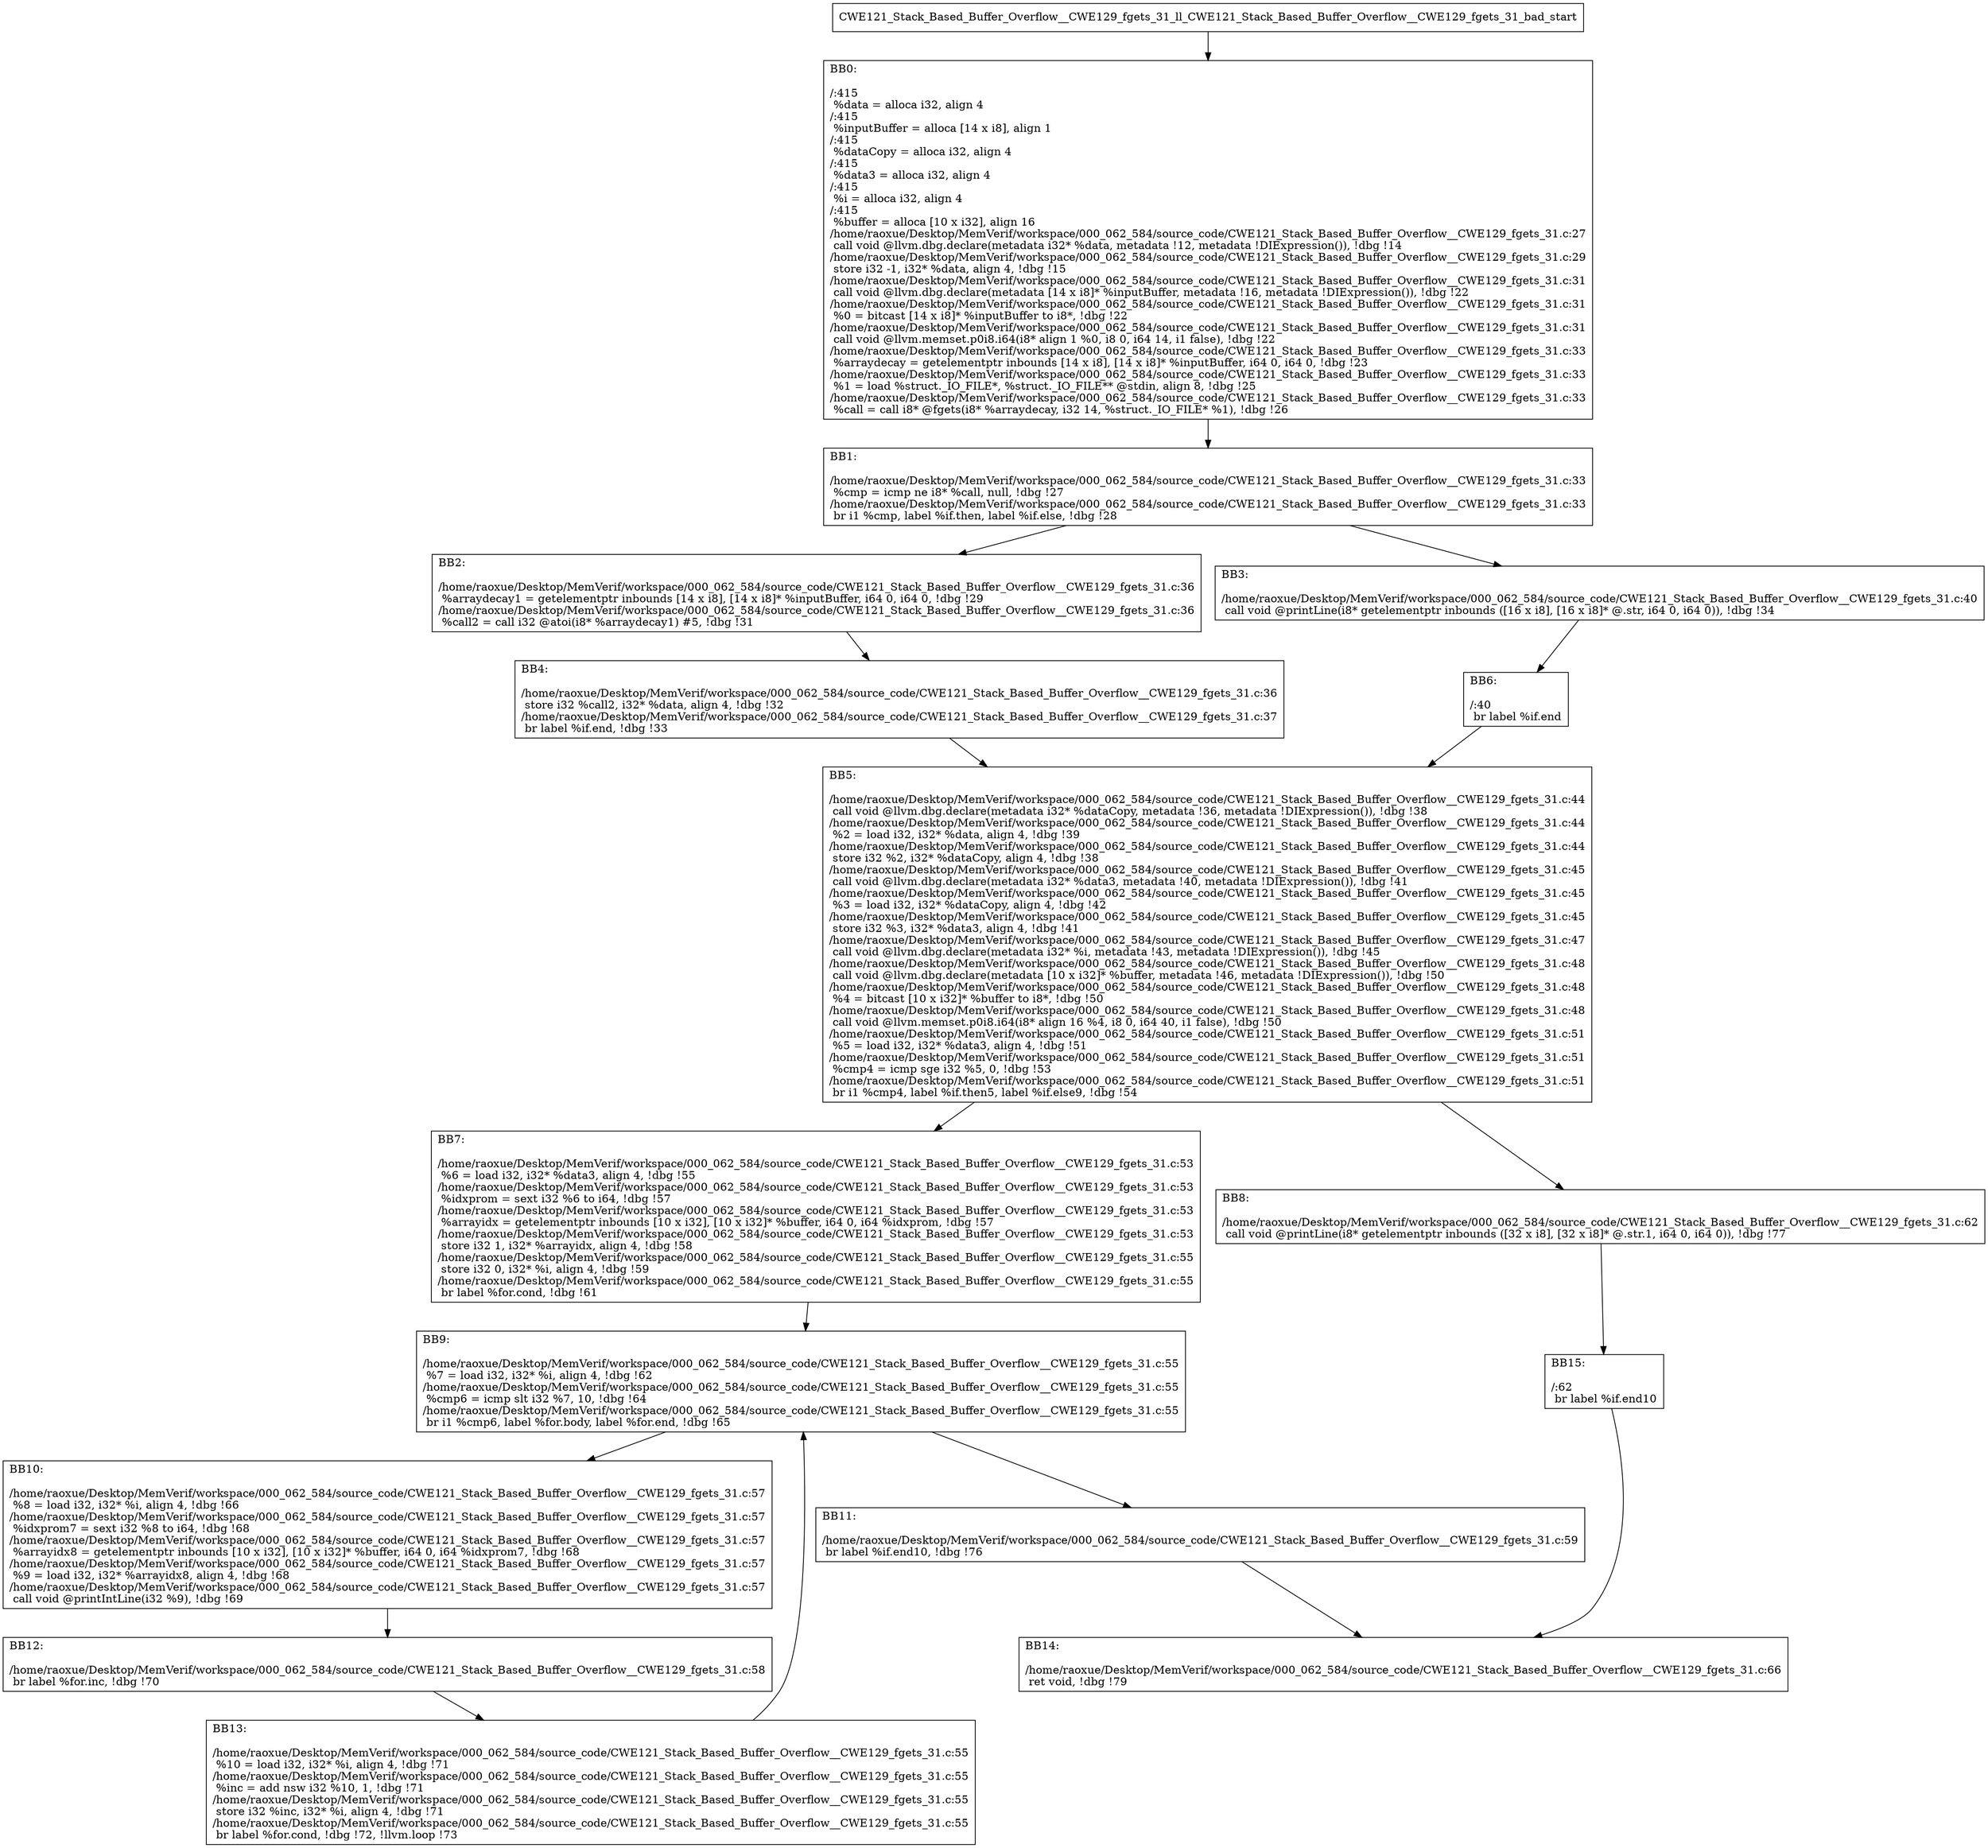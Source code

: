 digraph "CFG for'CWE121_Stack_Based_Buffer_Overflow__CWE129_fgets_31_ll_CWE121_Stack_Based_Buffer_Overflow__CWE129_fgets_31_bad' function" {
	BBCWE121_Stack_Based_Buffer_Overflow__CWE129_fgets_31_ll_CWE121_Stack_Based_Buffer_Overflow__CWE129_fgets_31_bad_start[shape=record,label="{CWE121_Stack_Based_Buffer_Overflow__CWE129_fgets_31_ll_CWE121_Stack_Based_Buffer_Overflow__CWE129_fgets_31_bad_start}"];
	BBCWE121_Stack_Based_Buffer_Overflow__CWE129_fgets_31_ll_CWE121_Stack_Based_Buffer_Overflow__CWE129_fgets_31_bad_start-> CWE121_Stack_Based_Buffer_Overflow__CWE129_fgets_31_ll_CWE121_Stack_Based_Buffer_Overflow__CWE129_fgets_31_badBB0;
	CWE121_Stack_Based_Buffer_Overflow__CWE129_fgets_31_ll_CWE121_Stack_Based_Buffer_Overflow__CWE129_fgets_31_badBB0 [shape=record, label="{BB0:\l\l/:415\l
  %data = alloca i32, align 4\l
/:415\l
  %inputBuffer = alloca [14 x i8], align 1\l
/:415\l
  %dataCopy = alloca i32, align 4\l
/:415\l
  %data3 = alloca i32, align 4\l
/:415\l
  %i = alloca i32, align 4\l
/:415\l
  %buffer = alloca [10 x i32], align 16\l
/home/raoxue/Desktop/MemVerif/workspace/000_062_584/source_code/CWE121_Stack_Based_Buffer_Overflow__CWE129_fgets_31.c:27\l
  call void @llvm.dbg.declare(metadata i32* %data, metadata !12, metadata !DIExpression()), !dbg !14\l
/home/raoxue/Desktop/MemVerif/workspace/000_062_584/source_code/CWE121_Stack_Based_Buffer_Overflow__CWE129_fgets_31.c:29\l
  store i32 -1, i32* %data, align 4, !dbg !15\l
/home/raoxue/Desktop/MemVerif/workspace/000_062_584/source_code/CWE121_Stack_Based_Buffer_Overflow__CWE129_fgets_31.c:31\l
  call void @llvm.dbg.declare(metadata [14 x i8]* %inputBuffer, metadata !16, metadata !DIExpression()), !dbg !22\l
/home/raoxue/Desktop/MemVerif/workspace/000_062_584/source_code/CWE121_Stack_Based_Buffer_Overflow__CWE129_fgets_31.c:31\l
  %0 = bitcast [14 x i8]* %inputBuffer to i8*, !dbg !22\l
/home/raoxue/Desktop/MemVerif/workspace/000_062_584/source_code/CWE121_Stack_Based_Buffer_Overflow__CWE129_fgets_31.c:31\l
  call void @llvm.memset.p0i8.i64(i8* align 1 %0, i8 0, i64 14, i1 false), !dbg !22\l
/home/raoxue/Desktop/MemVerif/workspace/000_062_584/source_code/CWE121_Stack_Based_Buffer_Overflow__CWE129_fgets_31.c:33\l
  %arraydecay = getelementptr inbounds [14 x i8], [14 x i8]* %inputBuffer, i64 0, i64 0, !dbg !23\l
/home/raoxue/Desktop/MemVerif/workspace/000_062_584/source_code/CWE121_Stack_Based_Buffer_Overflow__CWE129_fgets_31.c:33\l
  %1 = load %struct._IO_FILE*, %struct._IO_FILE** @stdin, align 8, !dbg !25\l
/home/raoxue/Desktop/MemVerif/workspace/000_062_584/source_code/CWE121_Stack_Based_Buffer_Overflow__CWE129_fgets_31.c:33\l
  %call = call i8* @fgets(i8* %arraydecay, i32 14, %struct._IO_FILE* %1), !dbg !26\l
}"];
	CWE121_Stack_Based_Buffer_Overflow__CWE129_fgets_31_ll_CWE121_Stack_Based_Buffer_Overflow__CWE129_fgets_31_badBB0-> CWE121_Stack_Based_Buffer_Overflow__CWE129_fgets_31_ll_CWE121_Stack_Based_Buffer_Overflow__CWE129_fgets_31_badBB1;
	CWE121_Stack_Based_Buffer_Overflow__CWE129_fgets_31_ll_CWE121_Stack_Based_Buffer_Overflow__CWE129_fgets_31_badBB1 [shape=record, label="{BB1:\l\l/home/raoxue/Desktop/MemVerif/workspace/000_062_584/source_code/CWE121_Stack_Based_Buffer_Overflow__CWE129_fgets_31.c:33\l
  %cmp = icmp ne i8* %call, null, !dbg !27\l
/home/raoxue/Desktop/MemVerif/workspace/000_062_584/source_code/CWE121_Stack_Based_Buffer_Overflow__CWE129_fgets_31.c:33\l
  br i1 %cmp, label %if.then, label %if.else, !dbg !28\l
}"];
	CWE121_Stack_Based_Buffer_Overflow__CWE129_fgets_31_ll_CWE121_Stack_Based_Buffer_Overflow__CWE129_fgets_31_badBB1-> CWE121_Stack_Based_Buffer_Overflow__CWE129_fgets_31_ll_CWE121_Stack_Based_Buffer_Overflow__CWE129_fgets_31_badBB2;
	CWE121_Stack_Based_Buffer_Overflow__CWE129_fgets_31_ll_CWE121_Stack_Based_Buffer_Overflow__CWE129_fgets_31_badBB1-> CWE121_Stack_Based_Buffer_Overflow__CWE129_fgets_31_ll_CWE121_Stack_Based_Buffer_Overflow__CWE129_fgets_31_badBB3;
	CWE121_Stack_Based_Buffer_Overflow__CWE129_fgets_31_ll_CWE121_Stack_Based_Buffer_Overflow__CWE129_fgets_31_badBB2 [shape=record, label="{BB2:\l\l/home/raoxue/Desktop/MemVerif/workspace/000_062_584/source_code/CWE121_Stack_Based_Buffer_Overflow__CWE129_fgets_31.c:36\l
  %arraydecay1 = getelementptr inbounds [14 x i8], [14 x i8]* %inputBuffer, i64 0, i64 0, !dbg !29\l
/home/raoxue/Desktop/MemVerif/workspace/000_062_584/source_code/CWE121_Stack_Based_Buffer_Overflow__CWE129_fgets_31.c:36\l
  %call2 = call i32 @atoi(i8* %arraydecay1) #5, !dbg !31\l
}"];
	CWE121_Stack_Based_Buffer_Overflow__CWE129_fgets_31_ll_CWE121_Stack_Based_Buffer_Overflow__CWE129_fgets_31_badBB2-> CWE121_Stack_Based_Buffer_Overflow__CWE129_fgets_31_ll_CWE121_Stack_Based_Buffer_Overflow__CWE129_fgets_31_badBB4;
	CWE121_Stack_Based_Buffer_Overflow__CWE129_fgets_31_ll_CWE121_Stack_Based_Buffer_Overflow__CWE129_fgets_31_badBB4 [shape=record, label="{BB4:\l\l/home/raoxue/Desktop/MemVerif/workspace/000_062_584/source_code/CWE121_Stack_Based_Buffer_Overflow__CWE129_fgets_31.c:36\l
  store i32 %call2, i32* %data, align 4, !dbg !32\l
/home/raoxue/Desktop/MemVerif/workspace/000_062_584/source_code/CWE121_Stack_Based_Buffer_Overflow__CWE129_fgets_31.c:37\l
  br label %if.end, !dbg !33\l
}"];
	CWE121_Stack_Based_Buffer_Overflow__CWE129_fgets_31_ll_CWE121_Stack_Based_Buffer_Overflow__CWE129_fgets_31_badBB4-> CWE121_Stack_Based_Buffer_Overflow__CWE129_fgets_31_ll_CWE121_Stack_Based_Buffer_Overflow__CWE129_fgets_31_badBB5;
	CWE121_Stack_Based_Buffer_Overflow__CWE129_fgets_31_ll_CWE121_Stack_Based_Buffer_Overflow__CWE129_fgets_31_badBB3 [shape=record, label="{BB3:\l\l/home/raoxue/Desktop/MemVerif/workspace/000_062_584/source_code/CWE121_Stack_Based_Buffer_Overflow__CWE129_fgets_31.c:40\l
  call void @printLine(i8* getelementptr inbounds ([16 x i8], [16 x i8]* @.str, i64 0, i64 0)), !dbg !34\l
}"];
	CWE121_Stack_Based_Buffer_Overflow__CWE129_fgets_31_ll_CWE121_Stack_Based_Buffer_Overflow__CWE129_fgets_31_badBB3-> CWE121_Stack_Based_Buffer_Overflow__CWE129_fgets_31_ll_CWE121_Stack_Based_Buffer_Overflow__CWE129_fgets_31_badBB6;
	CWE121_Stack_Based_Buffer_Overflow__CWE129_fgets_31_ll_CWE121_Stack_Based_Buffer_Overflow__CWE129_fgets_31_badBB6 [shape=record, label="{BB6:\l\l/:40\l
  br label %if.end\l
}"];
	CWE121_Stack_Based_Buffer_Overflow__CWE129_fgets_31_ll_CWE121_Stack_Based_Buffer_Overflow__CWE129_fgets_31_badBB6-> CWE121_Stack_Based_Buffer_Overflow__CWE129_fgets_31_ll_CWE121_Stack_Based_Buffer_Overflow__CWE129_fgets_31_badBB5;
	CWE121_Stack_Based_Buffer_Overflow__CWE129_fgets_31_ll_CWE121_Stack_Based_Buffer_Overflow__CWE129_fgets_31_badBB5 [shape=record, label="{BB5:\l\l/home/raoxue/Desktop/MemVerif/workspace/000_062_584/source_code/CWE121_Stack_Based_Buffer_Overflow__CWE129_fgets_31.c:44\l
  call void @llvm.dbg.declare(metadata i32* %dataCopy, metadata !36, metadata !DIExpression()), !dbg !38\l
/home/raoxue/Desktop/MemVerif/workspace/000_062_584/source_code/CWE121_Stack_Based_Buffer_Overflow__CWE129_fgets_31.c:44\l
  %2 = load i32, i32* %data, align 4, !dbg !39\l
/home/raoxue/Desktop/MemVerif/workspace/000_062_584/source_code/CWE121_Stack_Based_Buffer_Overflow__CWE129_fgets_31.c:44\l
  store i32 %2, i32* %dataCopy, align 4, !dbg !38\l
/home/raoxue/Desktop/MemVerif/workspace/000_062_584/source_code/CWE121_Stack_Based_Buffer_Overflow__CWE129_fgets_31.c:45\l
  call void @llvm.dbg.declare(metadata i32* %data3, metadata !40, metadata !DIExpression()), !dbg !41\l
/home/raoxue/Desktop/MemVerif/workspace/000_062_584/source_code/CWE121_Stack_Based_Buffer_Overflow__CWE129_fgets_31.c:45\l
  %3 = load i32, i32* %dataCopy, align 4, !dbg !42\l
/home/raoxue/Desktop/MemVerif/workspace/000_062_584/source_code/CWE121_Stack_Based_Buffer_Overflow__CWE129_fgets_31.c:45\l
  store i32 %3, i32* %data3, align 4, !dbg !41\l
/home/raoxue/Desktop/MemVerif/workspace/000_062_584/source_code/CWE121_Stack_Based_Buffer_Overflow__CWE129_fgets_31.c:47\l
  call void @llvm.dbg.declare(metadata i32* %i, metadata !43, metadata !DIExpression()), !dbg !45\l
/home/raoxue/Desktop/MemVerif/workspace/000_062_584/source_code/CWE121_Stack_Based_Buffer_Overflow__CWE129_fgets_31.c:48\l
  call void @llvm.dbg.declare(metadata [10 x i32]* %buffer, metadata !46, metadata !DIExpression()), !dbg !50\l
/home/raoxue/Desktop/MemVerif/workspace/000_062_584/source_code/CWE121_Stack_Based_Buffer_Overflow__CWE129_fgets_31.c:48\l
  %4 = bitcast [10 x i32]* %buffer to i8*, !dbg !50\l
/home/raoxue/Desktop/MemVerif/workspace/000_062_584/source_code/CWE121_Stack_Based_Buffer_Overflow__CWE129_fgets_31.c:48\l
  call void @llvm.memset.p0i8.i64(i8* align 16 %4, i8 0, i64 40, i1 false), !dbg !50\l
/home/raoxue/Desktop/MemVerif/workspace/000_062_584/source_code/CWE121_Stack_Based_Buffer_Overflow__CWE129_fgets_31.c:51\l
  %5 = load i32, i32* %data3, align 4, !dbg !51\l
/home/raoxue/Desktop/MemVerif/workspace/000_062_584/source_code/CWE121_Stack_Based_Buffer_Overflow__CWE129_fgets_31.c:51\l
  %cmp4 = icmp sge i32 %5, 0, !dbg !53\l
/home/raoxue/Desktop/MemVerif/workspace/000_062_584/source_code/CWE121_Stack_Based_Buffer_Overflow__CWE129_fgets_31.c:51\l
  br i1 %cmp4, label %if.then5, label %if.else9, !dbg !54\l
}"];
	CWE121_Stack_Based_Buffer_Overflow__CWE129_fgets_31_ll_CWE121_Stack_Based_Buffer_Overflow__CWE129_fgets_31_badBB5-> CWE121_Stack_Based_Buffer_Overflow__CWE129_fgets_31_ll_CWE121_Stack_Based_Buffer_Overflow__CWE129_fgets_31_badBB7;
	CWE121_Stack_Based_Buffer_Overflow__CWE129_fgets_31_ll_CWE121_Stack_Based_Buffer_Overflow__CWE129_fgets_31_badBB5-> CWE121_Stack_Based_Buffer_Overflow__CWE129_fgets_31_ll_CWE121_Stack_Based_Buffer_Overflow__CWE129_fgets_31_badBB8;
	CWE121_Stack_Based_Buffer_Overflow__CWE129_fgets_31_ll_CWE121_Stack_Based_Buffer_Overflow__CWE129_fgets_31_badBB7 [shape=record, label="{BB7:\l\l/home/raoxue/Desktop/MemVerif/workspace/000_062_584/source_code/CWE121_Stack_Based_Buffer_Overflow__CWE129_fgets_31.c:53\l
  %6 = load i32, i32* %data3, align 4, !dbg !55\l
/home/raoxue/Desktop/MemVerif/workspace/000_062_584/source_code/CWE121_Stack_Based_Buffer_Overflow__CWE129_fgets_31.c:53\l
  %idxprom = sext i32 %6 to i64, !dbg !57\l
/home/raoxue/Desktop/MemVerif/workspace/000_062_584/source_code/CWE121_Stack_Based_Buffer_Overflow__CWE129_fgets_31.c:53\l
  %arrayidx = getelementptr inbounds [10 x i32], [10 x i32]* %buffer, i64 0, i64 %idxprom, !dbg !57\l
/home/raoxue/Desktop/MemVerif/workspace/000_062_584/source_code/CWE121_Stack_Based_Buffer_Overflow__CWE129_fgets_31.c:53\l
  store i32 1, i32* %arrayidx, align 4, !dbg !58\l
/home/raoxue/Desktop/MemVerif/workspace/000_062_584/source_code/CWE121_Stack_Based_Buffer_Overflow__CWE129_fgets_31.c:55\l
  store i32 0, i32* %i, align 4, !dbg !59\l
/home/raoxue/Desktop/MemVerif/workspace/000_062_584/source_code/CWE121_Stack_Based_Buffer_Overflow__CWE129_fgets_31.c:55\l
  br label %for.cond, !dbg !61\l
}"];
	CWE121_Stack_Based_Buffer_Overflow__CWE129_fgets_31_ll_CWE121_Stack_Based_Buffer_Overflow__CWE129_fgets_31_badBB7-> CWE121_Stack_Based_Buffer_Overflow__CWE129_fgets_31_ll_CWE121_Stack_Based_Buffer_Overflow__CWE129_fgets_31_badBB9;
	CWE121_Stack_Based_Buffer_Overflow__CWE129_fgets_31_ll_CWE121_Stack_Based_Buffer_Overflow__CWE129_fgets_31_badBB9 [shape=record, label="{BB9:\l\l/home/raoxue/Desktop/MemVerif/workspace/000_062_584/source_code/CWE121_Stack_Based_Buffer_Overflow__CWE129_fgets_31.c:55\l
  %7 = load i32, i32* %i, align 4, !dbg !62\l
/home/raoxue/Desktop/MemVerif/workspace/000_062_584/source_code/CWE121_Stack_Based_Buffer_Overflow__CWE129_fgets_31.c:55\l
  %cmp6 = icmp slt i32 %7, 10, !dbg !64\l
/home/raoxue/Desktop/MemVerif/workspace/000_062_584/source_code/CWE121_Stack_Based_Buffer_Overflow__CWE129_fgets_31.c:55\l
  br i1 %cmp6, label %for.body, label %for.end, !dbg !65\l
}"];
	CWE121_Stack_Based_Buffer_Overflow__CWE129_fgets_31_ll_CWE121_Stack_Based_Buffer_Overflow__CWE129_fgets_31_badBB9-> CWE121_Stack_Based_Buffer_Overflow__CWE129_fgets_31_ll_CWE121_Stack_Based_Buffer_Overflow__CWE129_fgets_31_badBB10;
	CWE121_Stack_Based_Buffer_Overflow__CWE129_fgets_31_ll_CWE121_Stack_Based_Buffer_Overflow__CWE129_fgets_31_badBB9-> CWE121_Stack_Based_Buffer_Overflow__CWE129_fgets_31_ll_CWE121_Stack_Based_Buffer_Overflow__CWE129_fgets_31_badBB11;
	CWE121_Stack_Based_Buffer_Overflow__CWE129_fgets_31_ll_CWE121_Stack_Based_Buffer_Overflow__CWE129_fgets_31_badBB10 [shape=record, label="{BB10:\l\l/home/raoxue/Desktop/MemVerif/workspace/000_062_584/source_code/CWE121_Stack_Based_Buffer_Overflow__CWE129_fgets_31.c:57\l
  %8 = load i32, i32* %i, align 4, !dbg !66\l
/home/raoxue/Desktop/MemVerif/workspace/000_062_584/source_code/CWE121_Stack_Based_Buffer_Overflow__CWE129_fgets_31.c:57\l
  %idxprom7 = sext i32 %8 to i64, !dbg !68\l
/home/raoxue/Desktop/MemVerif/workspace/000_062_584/source_code/CWE121_Stack_Based_Buffer_Overflow__CWE129_fgets_31.c:57\l
  %arrayidx8 = getelementptr inbounds [10 x i32], [10 x i32]* %buffer, i64 0, i64 %idxprom7, !dbg !68\l
/home/raoxue/Desktop/MemVerif/workspace/000_062_584/source_code/CWE121_Stack_Based_Buffer_Overflow__CWE129_fgets_31.c:57\l
  %9 = load i32, i32* %arrayidx8, align 4, !dbg !68\l
/home/raoxue/Desktop/MemVerif/workspace/000_062_584/source_code/CWE121_Stack_Based_Buffer_Overflow__CWE129_fgets_31.c:57\l
  call void @printIntLine(i32 %9), !dbg !69\l
}"];
	CWE121_Stack_Based_Buffer_Overflow__CWE129_fgets_31_ll_CWE121_Stack_Based_Buffer_Overflow__CWE129_fgets_31_badBB10-> CWE121_Stack_Based_Buffer_Overflow__CWE129_fgets_31_ll_CWE121_Stack_Based_Buffer_Overflow__CWE129_fgets_31_badBB12;
	CWE121_Stack_Based_Buffer_Overflow__CWE129_fgets_31_ll_CWE121_Stack_Based_Buffer_Overflow__CWE129_fgets_31_badBB12 [shape=record, label="{BB12:\l\l/home/raoxue/Desktop/MemVerif/workspace/000_062_584/source_code/CWE121_Stack_Based_Buffer_Overflow__CWE129_fgets_31.c:58\l
  br label %for.inc, !dbg !70\l
}"];
	CWE121_Stack_Based_Buffer_Overflow__CWE129_fgets_31_ll_CWE121_Stack_Based_Buffer_Overflow__CWE129_fgets_31_badBB12-> CWE121_Stack_Based_Buffer_Overflow__CWE129_fgets_31_ll_CWE121_Stack_Based_Buffer_Overflow__CWE129_fgets_31_badBB13;
	CWE121_Stack_Based_Buffer_Overflow__CWE129_fgets_31_ll_CWE121_Stack_Based_Buffer_Overflow__CWE129_fgets_31_badBB13 [shape=record, label="{BB13:\l\l/home/raoxue/Desktop/MemVerif/workspace/000_062_584/source_code/CWE121_Stack_Based_Buffer_Overflow__CWE129_fgets_31.c:55\l
  %10 = load i32, i32* %i, align 4, !dbg !71\l
/home/raoxue/Desktop/MemVerif/workspace/000_062_584/source_code/CWE121_Stack_Based_Buffer_Overflow__CWE129_fgets_31.c:55\l
  %inc = add nsw i32 %10, 1, !dbg !71\l
/home/raoxue/Desktop/MemVerif/workspace/000_062_584/source_code/CWE121_Stack_Based_Buffer_Overflow__CWE129_fgets_31.c:55\l
  store i32 %inc, i32* %i, align 4, !dbg !71\l
/home/raoxue/Desktop/MemVerif/workspace/000_062_584/source_code/CWE121_Stack_Based_Buffer_Overflow__CWE129_fgets_31.c:55\l
  br label %for.cond, !dbg !72, !llvm.loop !73\l
}"];
	CWE121_Stack_Based_Buffer_Overflow__CWE129_fgets_31_ll_CWE121_Stack_Based_Buffer_Overflow__CWE129_fgets_31_badBB13-> CWE121_Stack_Based_Buffer_Overflow__CWE129_fgets_31_ll_CWE121_Stack_Based_Buffer_Overflow__CWE129_fgets_31_badBB9;
	CWE121_Stack_Based_Buffer_Overflow__CWE129_fgets_31_ll_CWE121_Stack_Based_Buffer_Overflow__CWE129_fgets_31_badBB11 [shape=record, label="{BB11:\l\l/home/raoxue/Desktop/MemVerif/workspace/000_062_584/source_code/CWE121_Stack_Based_Buffer_Overflow__CWE129_fgets_31.c:59\l
  br label %if.end10, !dbg !76\l
}"];
	CWE121_Stack_Based_Buffer_Overflow__CWE129_fgets_31_ll_CWE121_Stack_Based_Buffer_Overflow__CWE129_fgets_31_badBB11-> CWE121_Stack_Based_Buffer_Overflow__CWE129_fgets_31_ll_CWE121_Stack_Based_Buffer_Overflow__CWE129_fgets_31_badBB14;
	CWE121_Stack_Based_Buffer_Overflow__CWE129_fgets_31_ll_CWE121_Stack_Based_Buffer_Overflow__CWE129_fgets_31_badBB8 [shape=record, label="{BB8:\l\l/home/raoxue/Desktop/MemVerif/workspace/000_062_584/source_code/CWE121_Stack_Based_Buffer_Overflow__CWE129_fgets_31.c:62\l
  call void @printLine(i8* getelementptr inbounds ([32 x i8], [32 x i8]* @.str.1, i64 0, i64 0)), !dbg !77\l
}"];
	CWE121_Stack_Based_Buffer_Overflow__CWE129_fgets_31_ll_CWE121_Stack_Based_Buffer_Overflow__CWE129_fgets_31_badBB8-> CWE121_Stack_Based_Buffer_Overflow__CWE129_fgets_31_ll_CWE121_Stack_Based_Buffer_Overflow__CWE129_fgets_31_badBB15;
	CWE121_Stack_Based_Buffer_Overflow__CWE129_fgets_31_ll_CWE121_Stack_Based_Buffer_Overflow__CWE129_fgets_31_badBB15 [shape=record, label="{BB15:\l\l/:62\l
  br label %if.end10\l
}"];
	CWE121_Stack_Based_Buffer_Overflow__CWE129_fgets_31_ll_CWE121_Stack_Based_Buffer_Overflow__CWE129_fgets_31_badBB15-> CWE121_Stack_Based_Buffer_Overflow__CWE129_fgets_31_ll_CWE121_Stack_Based_Buffer_Overflow__CWE129_fgets_31_badBB14;
	CWE121_Stack_Based_Buffer_Overflow__CWE129_fgets_31_ll_CWE121_Stack_Based_Buffer_Overflow__CWE129_fgets_31_badBB14 [shape=record, label="{BB14:\l\l/home/raoxue/Desktop/MemVerif/workspace/000_062_584/source_code/CWE121_Stack_Based_Buffer_Overflow__CWE129_fgets_31.c:66\l
  ret void, !dbg !79\l
}"];
}
